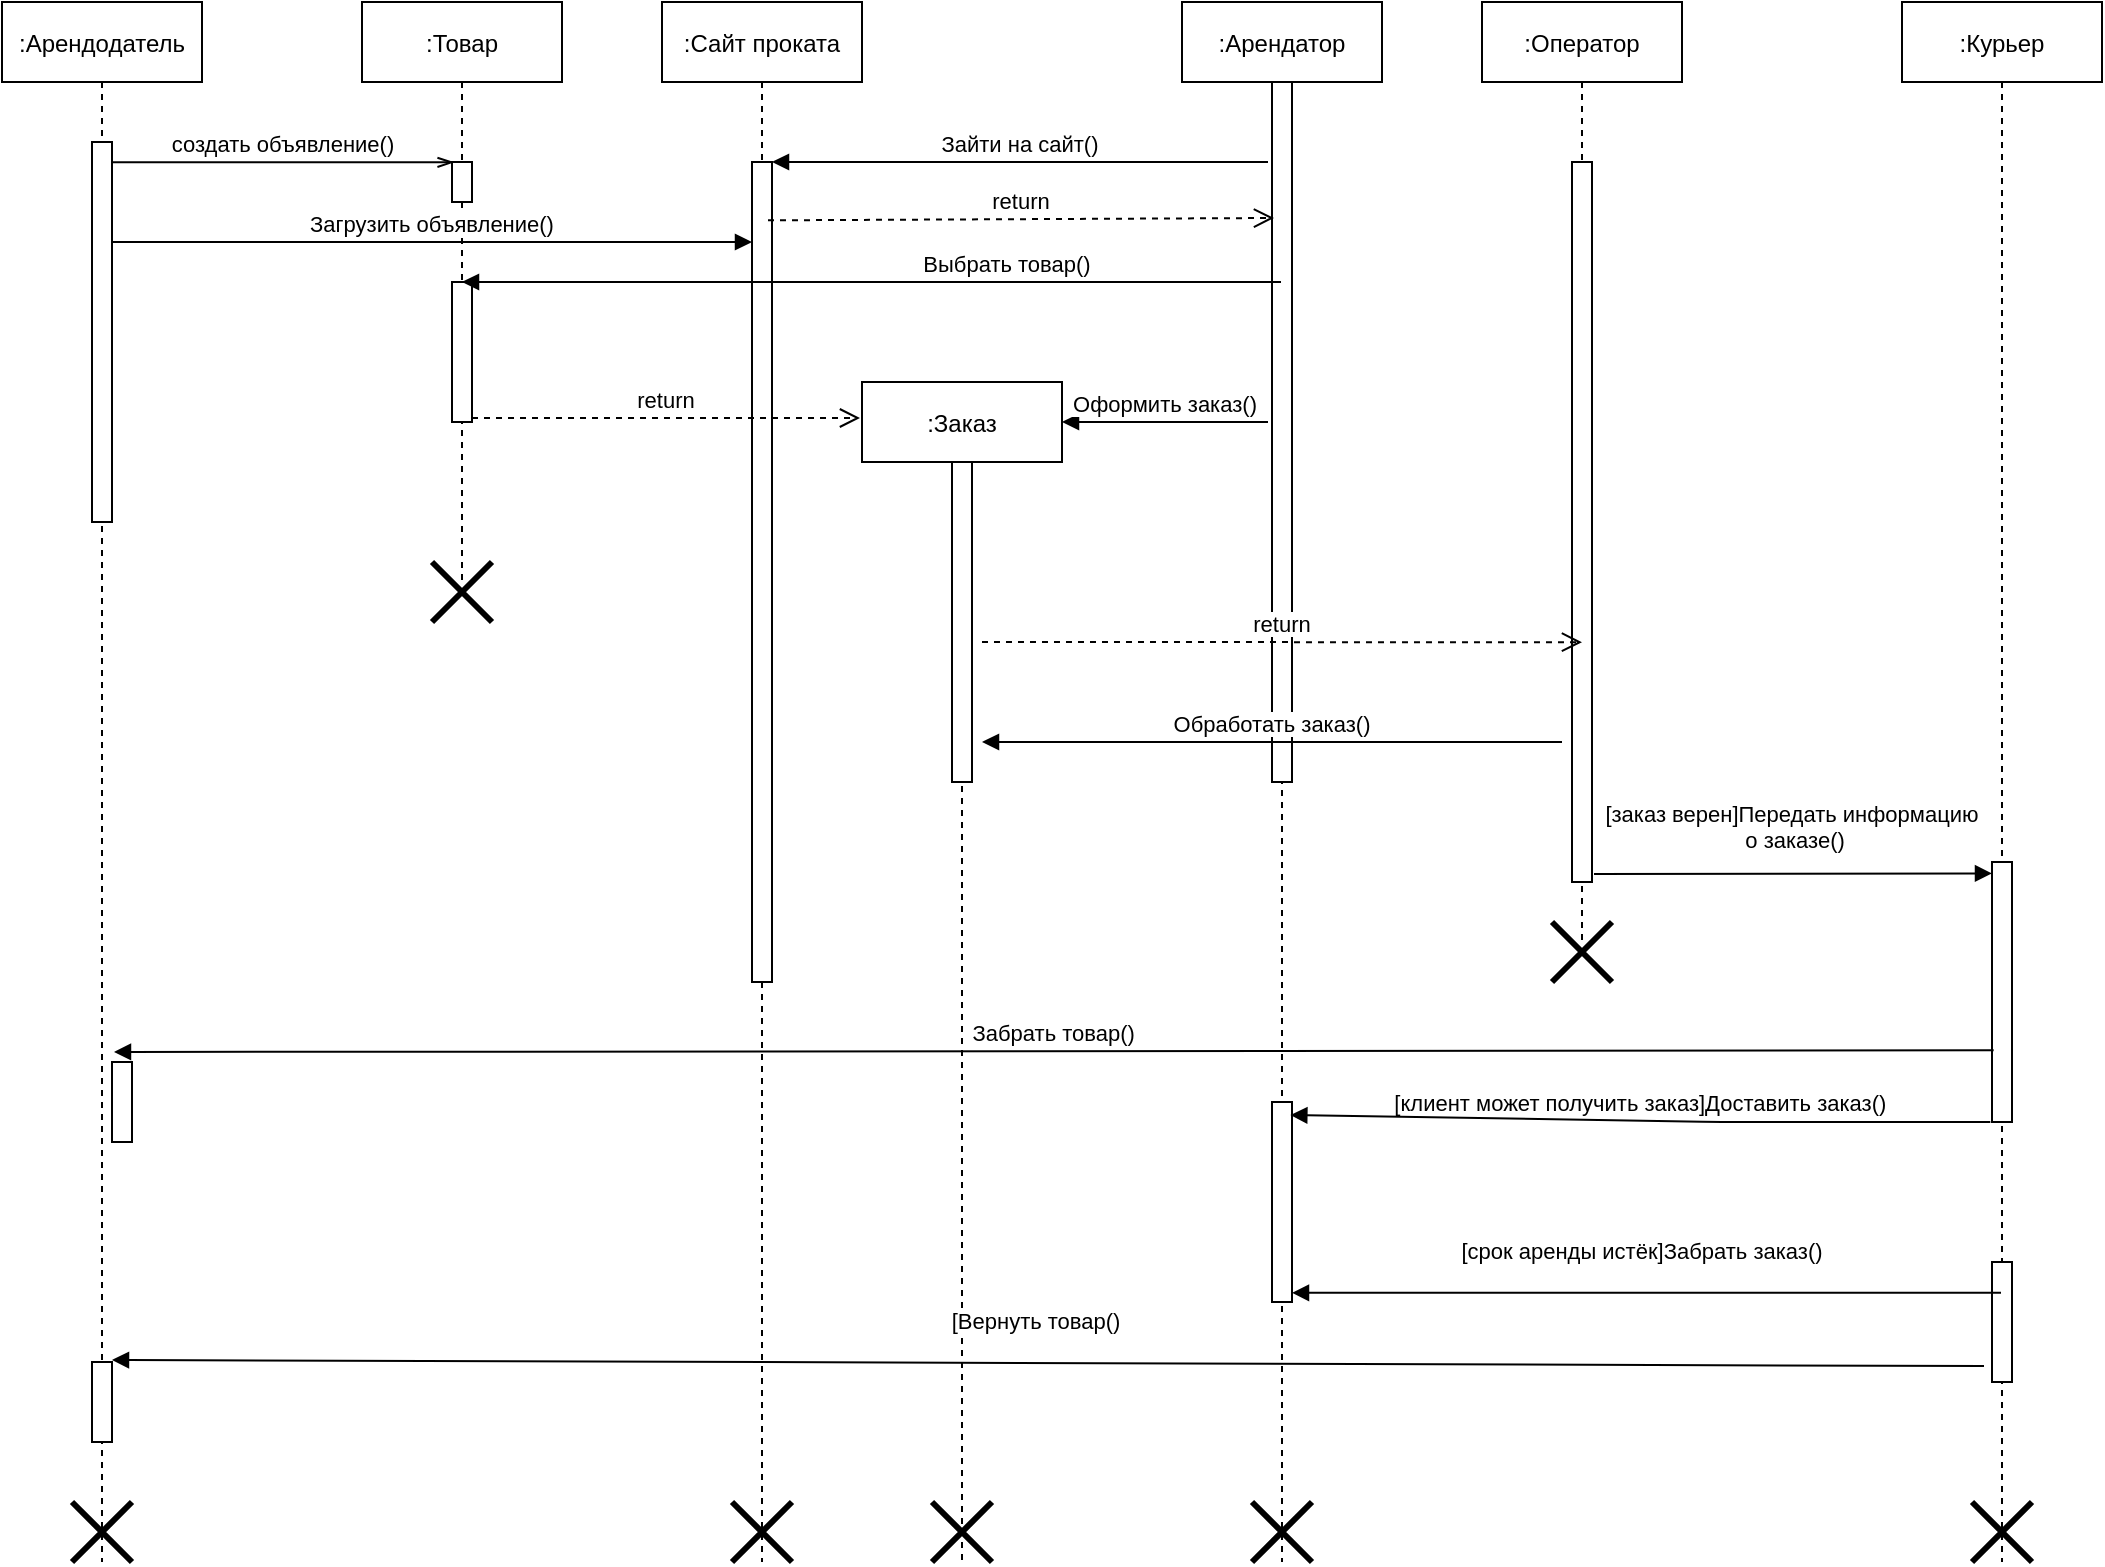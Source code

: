 <mxfile version="14.7.4" type="github">
  <diagram id="kgpKYQtTHZ0yAKxKKP6v" name="Page-1">
    <mxGraphModel dx="1422" dy="762" grid="1" gridSize="10" guides="1" tooltips="1" connect="1" arrows="1" fold="1" page="1" pageScale="1" pageWidth="850" pageHeight="1100" math="0" shadow="0">
      <root>
        <mxCell id="0" />
        <mxCell id="1" parent="0" />
        <mxCell id="3nuBFxr9cyL0pnOWT2aG-1" value=":Арендодатель" style="shape=umlLifeline;perimeter=lifelinePerimeter;container=1;collapsible=0;recursiveResize=0;rounded=0;shadow=0;strokeWidth=1;" parent="1" vertex="1">
          <mxGeometry x="120" y="80" width="100" height="780" as="geometry" />
        </mxCell>
        <mxCell id="3nuBFxr9cyL0pnOWT2aG-2" value="" style="points=[];perimeter=orthogonalPerimeter;rounded=0;shadow=0;strokeWidth=1;" parent="3nuBFxr9cyL0pnOWT2aG-1" vertex="1">
          <mxGeometry x="45" y="70" width="10" height="190" as="geometry" />
        </mxCell>
        <mxCell id="FkLrA_r1JUW925ZRQbTF-35" value="" style="shape=umlDestroy;whiteSpace=wrap;html=1;strokeWidth=3;" vertex="1" parent="3nuBFxr9cyL0pnOWT2aG-1">
          <mxGeometry x="35" y="750" width="30" height="30" as="geometry" />
        </mxCell>
        <mxCell id="3nuBFxr9cyL0pnOWT2aG-5" value=":Товар" style="shape=umlLifeline;perimeter=lifelinePerimeter;container=1;collapsible=0;recursiveResize=0;rounded=0;shadow=0;strokeWidth=1;" parent="1" vertex="1">
          <mxGeometry x="300" y="80" width="100" height="290" as="geometry" />
        </mxCell>
        <mxCell id="FkLrA_r1JUW925ZRQbTF-28" value="" style="shape=umlDestroy;whiteSpace=wrap;html=1;strokeWidth=3;" vertex="1" parent="3nuBFxr9cyL0pnOWT2aG-5">
          <mxGeometry x="35" y="280" width="30" height="30" as="geometry" />
        </mxCell>
        <mxCell id="3nuBFxr9cyL0pnOWT2aG-8" value="создать объявление()" style="verticalAlign=bottom;endArrow=openThin;shadow=0;strokeWidth=1;endFill=0;entryX=0.083;entryY=0.009;entryDx=0;entryDy=0;entryPerimeter=0;" parent="1" source="3nuBFxr9cyL0pnOWT2aG-2" target="FkLrA_r1JUW925ZRQbTF-1" edge="1">
          <mxGeometry relative="1" as="geometry">
            <mxPoint x="275" y="160" as="sourcePoint" />
            <mxPoint x="349" y="159" as="targetPoint" />
          </mxGeometry>
        </mxCell>
        <mxCell id="FkLrA_r1JUW925ZRQbTF-1" value="" style="points=[];perimeter=orthogonalPerimeter;rounded=0;shadow=0;strokeWidth=1;" vertex="1" parent="1">
          <mxGeometry x="345" y="160" width="10" height="20" as="geometry" />
        </mxCell>
        <mxCell id="FkLrA_r1JUW925ZRQbTF-2" value=":Арендатор" style="shape=umlLifeline;perimeter=lifelinePerimeter;container=1;collapsible=0;recursiveResize=0;rounded=0;shadow=0;strokeWidth=1;" vertex="1" parent="1">
          <mxGeometry x="710" y="80" width="100" height="780" as="geometry" />
        </mxCell>
        <mxCell id="FkLrA_r1JUW925ZRQbTF-3" value="" style="points=[];perimeter=orthogonalPerimeter;rounded=0;shadow=0;strokeWidth=1;" vertex="1" parent="FkLrA_r1JUW925ZRQbTF-2">
          <mxGeometry x="45" y="40" width="10" height="350" as="geometry" />
        </mxCell>
        <mxCell id="FkLrA_r1JUW925ZRQbTF-4" value=":Оператор" style="shape=umlLifeline;perimeter=lifelinePerimeter;container=1;collapsible=0;recursiveResize=0;rounded=0;shadow=0;strokeWidth=1;" vertex="1" parent="1">
          <mxGeometry x="860" y="80" width="100" height="470" as="geometry" />
        </mxCell>
        <mxCell id="FkLrA_r1JUW925ZRQbTF-5" value="" style="points=[];perimeter=orthogonalPerimeter;rounded=0;shadow=0;strokeWidth=1;" vertex="1" parent="FkLrA_r1JUW925ZRQbTF-4">
          <mxGeometry x="45" y="80" width="10" height="360" as="geometry" />
        </mxCell>
        <mxCell id="FkLrA_r1JUW925ZRQbTF-29" value="" style="shape=umlDestroy;whiteSpace=wrap;html=1;strokeWidth=3;" vertex="1" parent="FkLrA_r1JUW925ZRQbTF-4">
          <mxGeometry x="35" y="460" width="30" height="30" as="geometry" />
        </mxCell>
        <mxCell id="FkLrA_r1JUW925ZRQbTF-6" value=":Курьер" style="shape=umlLifeline;perimeter=lifelinePerimeter;container=1;collapsible=0;recursiveResize=0;rounded=0;shadow=0;strokeWidth=1;" vertex="1" parent="1">
          <mxGeometry x="1070" y="80" width="100" height="780" as="geometry" />
        </mxCell>
        <mxCell id="FkLrA_r1JUW925ZRQbTF-7" value="" style="points=[];perimeter=orthogonalPerimeter;rounded=0;shadow=0;strokeWidth=1;" vertex="1" parent="FkLrA_r1JUW925ZRQbTF-6">
          <mxGeometry x="45" y="430" width="10" height="130" as="geometry" />
        </mxCell>
        <mxCell id="FkLrA_r1JUW925ZRQbTF-8" value=":Заказ" style="shape=umlLifeline;perimeter=lifelinePerimeter;container=1;collapsible=0;recursiveResize=0;rounded=0;shadow=0;strokeWidth=1;" vertex="1" parent="1">
          <mxGeometry x="550" y="270" width="100" height="590" as="geometry" />
        </mxCell>
        <mxCell id="FkLrA_r1JUW925ZRQbTF-9" value="" style="points=[];perimeter=orthogonalPerimeter;rounded=0;shadow=0;strokeWidth=1;" vertex="1" parent="FkLrA_r1JUW925ZRQbTF-8">
          <mxGeometry x="45" y="40" width="10" height="160" as="geometry" />
        </mxCell>
        <mxCell id="FkLrA_r1JUW925ZRQbTF-10" value=":Сайт проката" style="shape=umlLifeline;perimeter=lifelinePerimeter;container=1;collapsible=0;recursiveResize=0;rounded=0;shadow=0;strokeWidth=1;" vertex="1" parent="1">
          <mxGeometry x="450" y="80" width="100" height="780" as="geometry" />
        </mxCell>
        <mxCell id="FkLrA_r1JUW925ZRQbTF-11" value="" style="points=[];perimeter=orthogonalPerimeter;rounded=0;shadow=0;strokeWidth=1;" vertex="1" parent="FkLrA_r1JUW925ZRQbTF-10">
          <mxGeometry x="45" y="80" width="10" height="410" as="geometry" />
        </mxCell>
        <mxCell id="FkLrA_r1JUW925ZRQbTF-12" value="Загрузить объявление()" style="verticalAlign=bottom;endArrow=block;shadow=0;strokeWidth=1;" edge="1" parent="1" source="3nuBFxr9cyL0pnOWT2aG-2" target="FkLrA_r1JUW925ZRQbTF-11">
          <mxGeometry relative="1" as="geometry">
            <mxPoint x="425" y="220" as="sourcePoint" />
            <mxPoint x="245" y="220" as="targetPoint" />
            <Array as="points">
              <mxPoint x="335" y="200" />
            </Array>
          </mxGeometry>
        </mxCell>
        <mxCell id="FkLrA_r1JUW925ZRQbTF-13" value="Зайти на сайт()" style="verticalAlign=bottom;endArrow=block;shadow=0;strokeWidth=1;" edge="1" parent="1" target="FkLrA_r1JUW925ZRQbTF-11">
          <mxGeometry relative="1" as="geometry">
            <mxPoint x="753" y="160" as="sourcePoint" />
            <mxPoint x="510" y="169.58" as="targetPoint" />
            <Array as="points" />
          </mxGeometry>
        </mxCell>
        <mxCell id="FkLrA_r1JUW925ZRQbTF-14" value="" style="points=[];perimeter=orthogonalPerimeter;rounded=0;shadow=0;strokeWidth=1;" vertex="1" parent="1">
          <mxGeometry x="345" y="220" width="10" height="70" as="geometry" />
        </mxCell>
        <mxCell id="FkLrA_r1JUW925ZRQbTF-15" value="Выбрать товар()" style="verticalAlign=bottom;endArrow=block;shadow=0;strokeWidth=1;" edge="1" parent="1" source="FkLrA_r1JUW925ZRQbTF-2">
          <mxGeometry x="-0.332" relative="1" as="geometry">
            <mxPoint x="695.41" y="220" as="sourcePoint" />
            <mxPoint x="350" y="220" as="targetPoint" />
            <Array as="points" />
            <mxPoint as="offset" />
          </mxGeometry>
        </mxCell>
        <mxCell id="FkLrA_r1JUW925ZRQbTF-16" value="Оформить заказ()" style="verticalAlign=bottom;endArrow=block;shadow=0;strokeWidth=1;" edge="1" parent="1">
          <mxGeometry relative="1" as="geometry">
            <mxPoint x="753" y="290" as="sourcePoint" />
            <mxPoint x="650" y="290" as="targetPoint" />
            <Array as="points" />
          </mxGeometry>
        </mxCell>
        <mxCell id="FkLrA_r1JUW925ZRQbTF-17" value="return" style="verticalAlign=bottom;endArrow=open;dashed=1;endSize=8;shadow=0;strokeWidth=1;" edge="1" parent="1">
          <mxGeometry relative="1" as="geometry">
            <mxPoint x="549" y="288" as="targetPoint" />
            <mxPoint x="355" y="288" as="sourcePoint" />
          </mxGeometry>
        </mxCell>
        <mxCell id="FkLrA_r1JUW925ZRQbTF-18" value="return" style="verticalAlign=bottom;endArrow=open;dashed=1;endSize=8;shadow=0;strokeWidth=1;entryX=0.5;entryY=0.667;entryDx=0;entryDy=0;entryPerimeter=0;" edge="1" parent="1" target="FkLrA_r1JUW925ZRQbTF-5">
          <mxGeometry relative="1" as="geometry">
            <mxPoint x="870" y="400" as="targetPoint" />
            <mxPoint x="610" y="400" as="sourcePoint" />
          </mxGeometry>
        </mxCell>
        <mxCell id="FkLrA_r1JUW925ZRQbTF-19" value="Обработать заказ()" style="verticalAlign=bottom;endArrow=block;shadow=0;strokeWidth=1;" edge="1" parent="1">
          <mxGeometry relative="1" as="geometry">
            <mxPoint x="900" y="450" as="sourcePoint" />
            <mxPoint x="610" y="450" as="targetPoint" />
            <Array as="points">
              <mxPoint x="820" y="450" />
            </Array>
          </mxGeometry>
        </mxCell>
        <mxCell id="FkLrA_r1JUW925ZRQbTF-22" value="[заказ верен]Передать информацию&#xa; о заказе()" style="verticalAlign=bottom;endArrow=block;shadow=0;strokeWidth=1;entryX=0;entryY=0.044;entryDx=0;entryDy=0;entryPerimeter=0;" edge="1" parent="1" target="FkLrA_r1JUW925ZRQbTF-7">
          <mxGeometry x="-0.007" y="8" relative="1" as="geometry">
            <mxPoint x="916" y="516" as="sourcePoint" />
            <mxPoint x="1016" y="514" as="targetPoint" />
            <Array as="points" />
            <mxPoint as="offset" />
          </mxGeometry>
        </mxCell>
        <mxCell id="FkLrA_r1JUW925ZRQbTF-23" value="return" style="verticalAlign=bottom;endArrow=open;dashed=1;endSize=8;shadow=0;strokeWidth=1;" edge="1" parent="1">
          <mxGeometry relative="1" as="geometry">
            <mxPoint x="756" y="188" as="targetPoint" />
            <mxPoint x="503" y="189.17" as="sourcePoint" />
          </mxGeometry>
        </mxCell>
        <mxCell id="FkLrA_r1JUW925ZRQbTF-24" value="Забрать товар()" style="verticalAlign=bottom;endArrow=block;shadow=0;strokeWidth=1;exitX=0.083;exitY=0.724;exitDx=0;exitDy=0;exitPerimeter=0;" edge="1" parent="1" source="FkLrA_r1JUW925ZRQbTF-7">
          <mxGeometry relative="1" as="geometry">
            <mxPoint x="1110" y="600" as="sourcePoint" />
            <mxPoint x="176" y="605" as="targetPoint" />
            <Array as="points" />
          </mxGeometry>
        </mxCell>
        <mxCell id="FkLrA_r1JUW925ZRQbTF-25" value="" style="points=[];perimeter=orthogonalPerimeter;rounded=0;shadow=0;strokeWidth=1;" vertex="1" parent="1">
          <mxGeometry x="165" y="760" width="10" height="40" as="geometry" />
        </mxCell>
        <mxCell id="FkLrA_r1JUW925ZRQbTF-26" value="" style="points=[];perimeter=orthogonalPerimeter;rounded=0;shadow=0;strokeWidth=1;" vertex="1" parent="1">
          <mxGeometry x="755" y="630" width="10" height="100" as="geometry" />
        </mxCell>
        <mxCell id="FkLrA_r1JUW925ZRQbTF-27" value="[клиент может получить заказ]Доставить заказ()" style="verticalAlign=bottom;endArrow=block;shadow=0;strokeWidth=1;exitX=-0.083;exitY=1;exitDx=0;exitDy=0;exitPerimeter=0;entryX=0.917;entryY=0.065;entryDx=0;entryDy=0;entryPerimeter=0;" edge="1" parent="1" source="FkLrA_r1JUW925ZRQbTF-7" target="FkLrA_r1JUW925ZRQbTF-26">
          <mxGeometry relative="1" as="geometry">
            <mxPoint x="1060" y="640" as="sourcePoint" />
            <mxPoint x="770" y="640" as="targetPoint" />
            <Array as="points">
              <mxPoint x="980" y="640" />
            </Array>
          </mxGeometry>
        </mxCell>
        <mxCell id="FkLrA_r1JUW925ZRQbTF-30" value="" style="points=[];perimeter=orthogonalPerimeter;rounded=0;shadow=0;strokeWidth=1;" vertex="1" parent="1">
          <mxGeometry x="1115" y="710" width="10" height="60" as="geometry" />
        </mxCell>
        <mxCell id="FkLrA_r1JUW925ZRQbTF-32" value="[срок аренды истёк]Забрать заказ()" style="verticalAlign=bottom;endArrow=block;shadow=0;strokeWidth=1;entryX=1;entryY=0.954;entryDx=0;entryDy=0;entryPerimeter=0;" edge="1" parent="1" source="FkLrA_r1JUW925ZRQbTF-6" target="FkLrA_r1JUW925ZRQbTF-26">
          <mxGeometry x="0.013" y="-12" relative="1" as="geometry">
            <mxPoint x="860" y="840" as="sourcePoint" />
            <mxPoint x="1110" y="810" as="targetPoint" />
            <Array as="points" />
            <mxPoint as="offset" />
          </mxGeometry>
        </mxCell>
        <mxCell id="FkLrA_r1JUW925ZRQbTF-33" value="[Вернуть товар()" style="verticalAlign=bottom;endArrow=block;shadow=0;strokeWidth=1;exitX=-0.4;exitY=0.867;exitDx=0;exitDy=0;exitPerimeter=0;entryX=1;entryY=-0.025;entryDx=0;entryDy=0;entryPerimeter=0;" edge="1" parent="1" source="FkLrA_r1JUW925ZRQbTF-30" target="FkLrA_r1JUW925ZRQbTF-25">
          <mxGeometry x="0.013" y="-12" relative="1" as="geometry">
            <mxPoint x="1115" y="850" as="sourcePoint" />
            <mxPoint x="177" y="850" as="targetPoint" />
            <Array as="points" />
            <mxPoint as="offset" />
          </mxGeometry>
        </mxCell>
        <mxCell id="FkLrA_r1JUW925ZRQbTF-34" value="" style="points=[];perimeter=orthogonalPerimeter;rounded=0;shadow=0;strokeWidth=1;" vertex="1" parent="1">
          <mxGeometry x="175" y="610" width="10" height="40" as="geometry" />
        </mxCell>
        <mxCell id="FkLrA_r1JUW925ZRQbTF-37" value="" style="shape=umlDestroy;whiteSpace=wrap;html=1;strokeWidth=3;" vertex="1" parent="1">
          <mxGeometry x="485" y="830" width="30" height="30" as="geometry" />
        </mxCell>
        <mxCell id="FkLrA_r1JUW925ZRQbTF-38" value="" style="shape=umlDestroy;whiteSpace=wrap;html=1;strokeWidth=3;" vertex="1" parent="1">
          <mxGeometry x="585" y="830" width="30" height="30" as="geometry" />
        </mxCell>
        <mxCell id="FkLrA_r1JUW925ZRQbTF-39" value="" style="shape=umlDestroy;whiteSpace=wrap;html=1;strokeWidth=3;" vertex="1" parent="1">
          <mxGeometry x="745" y="830" width="30" height="30" as="geometry" />
        </mxCell>
        <mxCell id="FkLrA_r1JUW925ZRQbTF-40" value="" style="shape=umlDestroy;whiteSpace=wrap;html=1;strokeWidth=3;" vertex="1" parent="1">
          <mxGeometry x="1105" y="830" width="30" height="30" as="geometry" />
        </mxCell>
      </root>
    </mxGraphModel>
  </diagram>
</mxfile>
